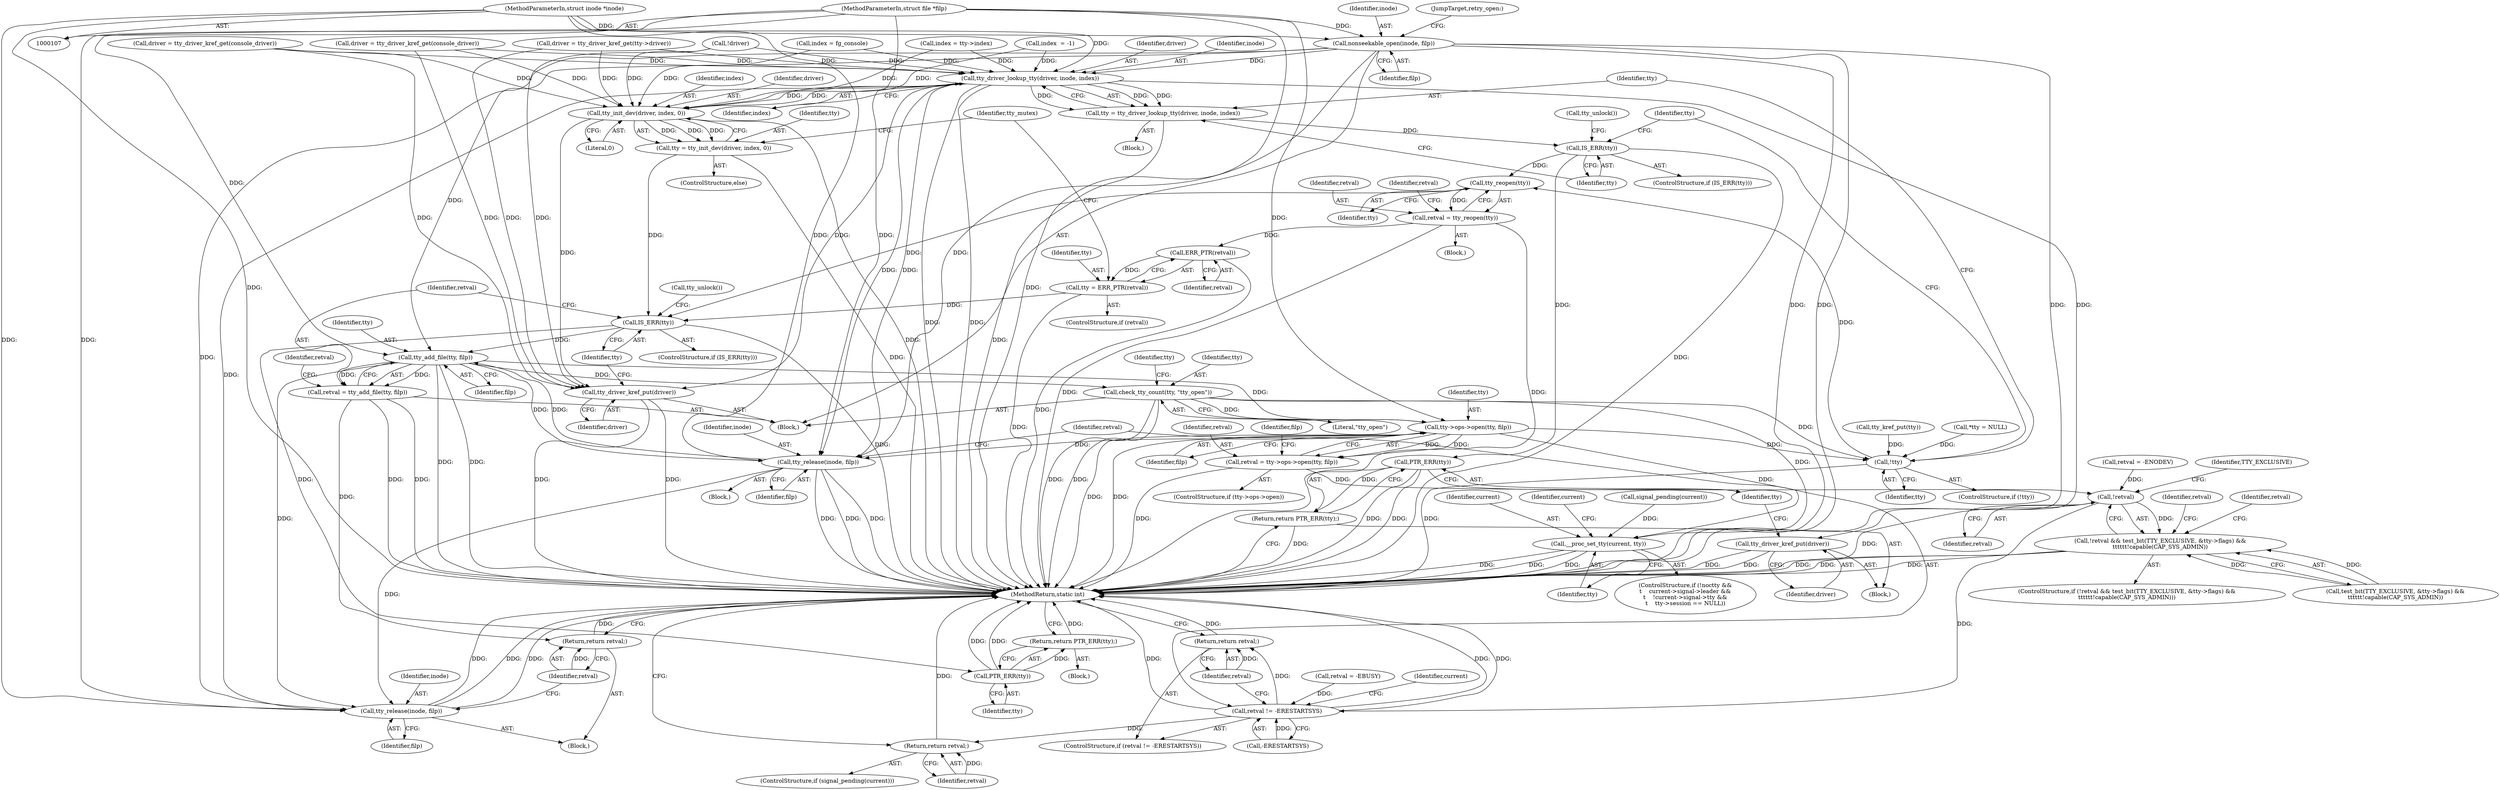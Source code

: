 digraph "0_linux_c290f8358acaeffd8e0c551ddcc24d1206143376@API" {
"1000131" [label="(Call,nonseekable_open(inode, filp))"];
"1000108" [label="(MethodParameterIn,struct inode *inode)"];
"1000109" [label="(MethodParameterIn,struct file *filp)"];
"1000275" [label="(Call,tty_driver_lookup_tty(driver, inode, index))"];
"1000273" [label="(Call,tty = tty_driver_lookup_tty(driver, inode, index))"];
"1000280" [label="(Call,IS_ERR(tty))"];
"1000290" [label="(Call,PTR_ERR(tty))"];
"1000289" [label="(Return,return PTR_ERR(tty);)"];
"1000297" [label="(Call,tty_reopen(tty))"];
"1000295" [label="(Call,retval = tty_reopen(tty))"];
"1000303" [label="(Call,ERR_PTR(retval))"];
"1000301" [label="(Call,tty = ERR_PTR(retval))"];
"1000318" [label="(Call,IS_ERR(tty))"];
"1000323" [label="(Call,PTR_ERR(tty))"];
"1000322" [label="(Return,return PTR_ERR(tty);)"];
"1000327" [label="(Call,tty_add_file(tty, filp))"];
"1000325" [label="(Call,retval = tty_add_file(tty, filp))"];
"1000337" [label="(Return,return retval;)"];
"1000334" [label="(Call,tty_release(inode, filp))"];
"1000339" [label="(Call,check_tty_count(tty, \"tty_open\"))"];
"1000270" [label="(Call,!tty)"];
"1000369" [label="(Call,tty->ops->open(tty, filp))"];
"1000367" [label="(Call,retval = tty->ops->open(tty, filp))"];
"1000384" [label="(Call,!retval)"];
"1000383" [label="(Call,!retval && test_bit(TTY_EXCLUSIVE, &tty->flags) &&\n\t\t\t\t\t\t!capable(CAP_SYS_ADMIN))"];
"1000408" [label="(Call,retval != -ERESTARTSYS)"];
"1000412" [label="(Return,return retval;)"];
"1000417" [label="(Return,return retval;)"];
"1000404" [label="(Call,tty_release(inode, filp))"];
"1000470" [label="(Call,__proc_set_tty(current, tty))"];
"1000287" [label="(Call,tty_driver_kref_put(driver))"];
"1000308" [label="(Call,tty_init_dev(driver, index, 0))"];
"1000306" [label="(Call,tty = tty_init_dev(driver, index, 0))"];
"1000315" [label="(Call,tty_driver_kref_put(driver))"];
"1000109" [label="(MethodParameterIn,struct file *filp)"];
"1000388" [label="(Identifier,TTY_EXCLUSIVE)"];
"1000131" [label="(Call,nonseekable_open(inode, filp))"];
"1000415" [label="(Call,signal_pending(current))"];
"1000174" [label="(Call,driver = tty_driver_kref_get(tty->driver))"];
"1000405" [label="(Identifier,inode)"];
"1000396" [label="(Call,retval = -EBUSY)"];
"1000386" [label="(Call,test_bit(TTY_EXCLUSIVE, &tty->flags) &&\n\t\t\t\t\t\t!capable(CAP_SYS_ADMIN))"];
"1000336" [label="(Identifier,filp)"];
"1000371" [label="(Identifier,filp)"];
"1000310" [label="(Identifier,index)"];
"1000401" [label="(Identifier,retval)"];
"1000385" [label="(Identifier,retval)"];
"1000296" [label="(Identifier,retval)"];
"1000311" [label="(Literal,0)"];
"1000331" [label="(Identifier,retval)"];
"1000133" [label="(Identifier,filp)"];
"1000367" [label="(Call,retval = tty->ops->open(tty, filp))"];
"1000370" [label="(Identifier,tty)"];
"1000321" [label="(Call,tty_unlock())"];
"1000305" [label="(ControlStructure,else)"];
"1000279" [label="(ControlStructure,if (IS_ERR(tty)))"];
"1000406" [label="(Identifier,filp)"];
"1000317" [label="(ControlStructure,if (IS_ERR(tty)))"];
"1000278" [label="(Identifier,index)"];
"1000291" [label="(Identifier,tty)"];
"1000322" [label="(Return,return PTR_ERR(tty);)"];
"1000404" [label="(Call,tty_release(inode, filp))"];
"1000383" [label="(Call,!retval && test_bit(TTY_EXCLUSIVE, &tty->flags) &&\n\t\t\t\t\t\t!capable(CAP_SYS_ADMIN))"];
"1000273" [label="(Call,tty = tty_driver_lookup_tty(driver, inode, index))"];
"1000270" [label="(Call,!tty)"];
"1000408" [label="(Call,retval != -ERESTARTSYS)"];
"1000414" [label="(ControlStructure,if (signal_pending(current)))"];
"1000323" [label="(Call,PTR_ERR(tty))"];
"1000486" [label="(MethodReturn,static int)"];
"1000301" [label="(Call,tty = ERR_PTR(retval))"];
"1000190" [label="(Call,tty_kref_put(tty))"];
"1000409" [label="(Identifier,retval)"];
"1000298" [label="(Identifier,tty)"];
"1000274" [label="(Identifier,tty)"];
"1000288" [label="(Identifier,driver)"];
"1000297" [label="(Call,tty_reopen(tty))"];
"1000334" [label="(Call,tty_release(inode, filp))"];
"1000397" [label="(Identifier,retval)"];
"1000373" [label="(Call,retval = -ENODEV)"];
"1000314" [label="(Identifier,tty_mutex)"];
"1000471" [label="(Identifier,current)"];
"1000110" [label="(Block,)"];
"1000407" [label="(ControlStructure,if (retval != -ERESTARTSYS))"];
"1000337" [label="(Return,return retval;)"];
"1000282" [label="(Block,)"];
"1000382" [label="(ControlStructure,if (!retval && test_bit(TTY_EXCLUSIVE, &tty->flags) &&\n\t\t\t\t\t\t!capable(CAP_SYS_ADMIN)))"];
"1000347" [label="(Identifier,tty)"];
"1000339" [label="(Call,check_tty_count(tty, \"tty_open\"))"];
"1000180" [label="(Call,index = tty->index)"];
"1000142" [label="(Call,index  = -1)"];
"1000304" [label="(Identifier,retval)"];
"1000413" [label="(Identifier,retval)"];
"1000299" [label="(ControlStructure,if (retval))"];
"1000335" [label="(Identifier,inode)"];
"1000402" [label="(Block,)"];
"1000308" [label="(Call,tty_init_dev(driver, index, 0))"];
"1000327" [label="(Call,tty_add_file(tty, filp))"];
"1000318" [label="(Call,IS_ERR(tty))"];
"1000332" [label="(Block,)"];
"1000340" [label="(Identifier,tty)"];
"1000307" [label="(Identifier,tty)"];
"1000272" [label="(Block,)"];
"1000132" [label="(Identifier,inode)"];
"1000448" [label="(ControlStructure,if (!noctty &&\n\t    current->signal->leader &&\n\t    !current->signal->tty &&\n\t    tty->session == NULL))"];
"1000205" [label="(Call,index = fg_console)"];
"1000112" [label="(Call,*tty = NULL)"];
"1000287" [label="(Call,tty_driver_kref_put(driver))"];
"1000329" [label="(Identifier,filp)"];
"1000276" [label="(Identifier,driver)"];
"1000303" [label="(Call,ERR_PTR(retval))"];
"1000320" [label="(Block,)"];
"1000325" [label="(Call,retval = tty_add_file(tty, filp))"];
"1000315" [label="(Call,tty_driver_kref_put(driver))"];
"1000271" [label="(Identifier,tty)"];
"1000293" [label="(Identifier,tty)"];
"1000281" [label="(Identifier,tty)"];
"1000316" [label="(Identifier,driver)"];
"1000361" [label="(ControlStructure,if (tty->ops->open))"];
"1000477" [label="(Identifier,current)"];
"1000302" [label="(Identifier,tty)"];
"1000283" [label="(Call,tty_unlock())"];
"1000134" [label="(JumpTarget,retry_open:)"];
"1000280" [label="(Call,IS_ERR(tty))"];
"1000412" [label="(Return,return retval;)"];
"1000418" [label="(Identifier,retval)"];
"1000417" [label="(Return,return retval;)"];
"1000300" [label="(Identifier,retval)"];
"1000269" [label="(ControlStructure,if (!tty))"];
"1000275" [label="(Call,tty_driver_lookup_tty(driver, inode, index))"];
"1000379" [label="(Identifier,filp)"];
"1000294" [label="(Block,)"];
"1000326" [label="(Identifier,retval)"];
"1000472" [label="(Identifier,tty)"];
"1000289" [label="(Return,return PTR_ERR(tty);)"];
"1000309" [label="(Identifier,driver)"];
"1000228" [label="(Call,driver = tty_driver_kref_get(console_driver))"];
"1000384" [label="(Call,!retval)"];
"1000290" [label="(Call,PTR_ERR(tty))"];
"1000201" [label="(Call,driver = tty_driver_kref_get(console_driver))"];
"1000328" [label="(Identifier,tty)"];
"1000338" [label="(Identifier,retval)"];
"1000319" [label="(Identifier,tty)"];
"1000470" [label="(Call,__proc_set_tty(current, tty))"];
"1000410" [label="(Call,-ERESTARTSYS)"];
"1000341" [label="(Literal,\"tty_open\")"];
"1000295" [label="(Call,retval = tty_reopen(tty))"];
"1000277" [label="(Identifier,inode)"];
"1000416" [label="(Identifier,current)"];
"1000324" [label="(Identifier,tty)"];
"1000306" [label="(Call,tty = tty_init_dev(driver, index, 0))"];
"1000369" [label="(Call,tty->ops->open(tty, filp))"];
"1000258" [label="(Call,!driver)"];
"1000368" [label="(Identifier,retval)"];
"1000108" [label="(MethodParameterIn,struct inode *inode)"];
"1000131" -> "1000110"  [label="AST: "];
"1000131" -> "1000133"  [label="CFG: "];
"1000132" -> "1000131"  [label="AST: "];
"1000133" -> "1000131"  [label="AST: "];
"1000134" -> "1000131"  [label="CFG: "];
"1000131" -> "1000486"  [label="DDG: "];
"1000131" -> "1000486"  [label="DDG: "];
"1000131" -> "1000486"  [label="DDG: "];
"1000108" -> "1000131"  [label="DDG: "];
"1000109" -> "1000131"  [label="DDG: "];
"1000131" -> "1000275"  [label="DDG: "];
"1000131" -> "1000327"  [label="DDG: "];
"1000131" -> "1000334"  [label="DDG: "];
"1000131" -> "1000404"  [label="DDG: "];
"1000108" -> "1000107"  [label="AST: "];
"1000108" -> "1000486"  [label="DDG: "];
"1000108" -> "1000275"  [label="DDG: "];
"1000108" -> "1000334"  [label="DDG: "];
"1000108" -> "1000404"  [label="DDG: "];
"1000109" -> "1000107"  [label="AST: "];
"1000109" -> "1000486"  [label="DDG: "];
"1000109" -> "1000327"  [label="DDG: "];
"1000109" -> "1000334"  [label="DDG: "];
"1000109" -> "1000369"  [label="DDG: "];
"1000109" -> "1000404"  [label="DDG: "];
"1000275" -> "1000273"  [label="AST: "];
"1000275" -> "1000278"  [label="CFG: "];
"1000276" -> "1000275"  [label="AST: "];
"1000277" -> "1000275"  [label="AST: "];
"1000278" -> "1000275"  [label="AST: "];
"1000273" -> "1000275"  [label="CFG: "];
"1000275" -> "1000486"  [label="DDG: "];
"1000275" -> "1000486"  [label="DDG: "];
"1000275" -> "1000273"  [label="DDG: "];
"1000275" -> "1000273"  [label="DDG: "];
"1000275" -> "1000273"  [label="DDG: "];
"1000258" -> "1000275"  [label="DDG: "];
"1000228" -> "1000275"  [label="DDG: "];
"1000174" -> "1000275"  [label="DDG: "];
"1000201" -> "1000275"  [label="DDG: "];
"1000404" -> "1000275"  [label="DDG: "];
"1000205" -> "1000275"  [label="DDG: "];
"1000180" -> "1000275"  [label="DDG: "];
"1000142" -> "1000275"  [label="DDG: "];
"1000275" -> "1000287"  [label="DDG: "];
"1000275" -> "1000308"  [label="DDG: "];
"1000275" -> "1000308"  [label="DDG: "];
"1000275" -> "1000315"  [label="DDG: "];
"1000275" -> "1000334"  [label="DDG: "];
"1000275" -> "1000404"  [label="DDG: "];
"1000273" -> "1000272"  [label="AST: "];
"1000274" -> "1000273"  [label="AST: "];
"1000281" -> "1000273"  [label="CFG: "];
"1000273" -> "1000486"  [label="DDG: "];
"1000273" -> "1000280"  [label="DDG: "];
"1000280" -> "1000279"  [label="AST: "];
"1000280" -> "1000281"  [label="CFG: "];
"1000281" -> "1000280"  [label="AST: "];
"1000283" -> "1000280"  [label="CFG: "];
"1000293" -> "1000280"  [label="CFG: "];
"1000280" -> "1000486"  [label="DDG: "];
"1000280" -> "1000290"  [label="DDG: "];
"1000280" -> "1000297"  [label="DDG: "];
"1000290" -> "1000289"  [label="AST: "];
"1000290" -> "1000291"  [label="CFG: "];
"1000291" -> "1000290"  [label="AST: "];
"1000289" -> "1000290"  [label="CFG: "];
"1000290" -> "1000486"  [label="DDG: "];
"1000290" -> "1000486"  [label="DDG: "];
"1000290" -> "1000289"  [label="DDG: "];
"1000289" -> "1000282"  [label="AST: "];
"1000486" -> "1000289"  [label="CFG: "];
"1000289" -> "1000486"  [label="DDG: "];
"1000297" -> "1000295"  [label="AST: "];
"1000297" -> "1000298"  [label="CFG: "];
"1000298" -> "1000297"  [label="AST: "];
"1000295" -> "1000297"  [label="CFG: "];
"1000297" -> "1000295"  [label="DDG: "];
"1000270" -> "1000297"  [label="DDG: "];
"1000297" -> "1000318"  [label="DDG: "];
"1000295" -> "1000294"  [label="AST: "];
"1000296" -> "1000295"  [label="AST: "];
"1000300" -> "1000295"  [label="CFG: "];
"1000295" -> "1000486"  [label="DDG: "];
"1000295" -> "1000486"  [label="DDG: "];
"1000295" -> "1000303"  [label="DDG: "];
"1000303" -> "1000301"  [label="AST: "];
"1000303" -> "1000304"  [label="CFG: "];
"1000304" -> "1000303"  [label="AST: "];
"1000301" -> "1000303"  [label="CFG: "];
"1000303" -> "1000486"  [label="DDG: "];
"1000303" -> "1000301"  [label="DDG: "];
"1000301" -> "1000299"  [label="AST: "];
"1000302" -> "1000301"  [label="AST: "];
"1000314" -> "1000301"  [label="CFG: "];
"1000301" -> "1000486"  [label="DDG: "];
"1000301" -> "1000318"  [label="DDG: "];
"1000318" -> "1000317"  [label="AST: "];
"1000318" -> "1000319"  [label="CFG: "];
"1000319" -> "1000318"  [label="AST: "];
"1000321" -> "1000318"  [label="CFG: "];
"1000326" -> "1000318"  [label="CFG: "];
"1000318" -> "1000486"  [label="DDG: "];
"1000306" -> "1000318"  [label="DDG: "];
"1000318" -> "1000323"  [label="DDG: "];
"1000318" -> "1000327"  [label="DDG: "];
"1000323" -> "1000322"  [label="AST: "];
"1000323" -> "1000324"  [label="CFG: "];
"1000324" -> "1000323"  [label="AST: "];
"1000322" -> "1000323"  [label="CFG: "];
"1000323" -> "1000486"  [label="DDG: "];
"1000323" -> "1000486"  [label="DDG: "];
"1000323" -> "1000322"  [label="DDG: "];
"1000322" -> "1000320"  [label="AST: "];
"1000486" -> "1000322"  [label="CFG: "];
"1000322" -> "1000486"  [label="DDG: "];
"1000327" -> "1000325"  [label="AST: "];
"1000327" -> "1000329"  [label="CFG: "];
"1000328" -> "1000327"  [label="AST: "];
"1000329" -> "1000327"  [label="AST: "];
"1000325" -> "1000327"  [label="CFG: "];
"1000327" -> "1000486"  [label="DDG: "];
"1000327" -> "1000486"  [label="DDG: "];
"1000327" -> "1000325"  [label="DDG: "];
"1000327" -> "1000325"  [label="DDG: "];
"1000404" -> "1000327"  [label="DDG: "];
"1000327" -> "1000334"  [label="DDG: "];
"1000327" -> "1000339"  [label="DDG: "];
"1000327" -> "1000369"  [label="DDG: "];
"1000327" -> "1000404"  [label="DDG: "];
"1000325" -> "1000110"  [label="AST: "];
"1000326" -> "1000325"  [label="AST: "];
"1000331" -> "1000325"  [label="CFG: "];
"1000325" -> "1000486"  [label="DDG: "];
"1000325" -> "1000486"  [label="DDG: "];
"1000325" -> "1000337"  [label="DDG: "];
"1000337" -> "1000332"  [label="AST: "];
"1000337" -> "1000338"  [label="CFG: "];
"1000338" -> "1000337"  [label="AST: "];
"1000486" -> "1000337"  [label="CFG: "];
"1000337" -> "1000486"  [label="DDG: "];
"1000338" -> "1000337"  [label="DDG: "];
"1000334" -> "1000332"  [label="AST: "];
"1000334" -> "1000336"  [label="CFG: "];
"1000335" -> "1000334"  [label="AST: "];
"1000336" -> "1000334"  [label="AST: "];
"1000338" -> "1000334"  [label="CFG: "];
"1000334" -> "1000486"  [label="DDG: "];
"1000334" -> "1000486"  [label="DDG: "];
"1000334" -> "1000486"  [label="DDG: "];
"1000404" -> "1000334"  [label="DDG: "];
"1000339" -> "1000110"  [label="AST: "];
"1000339" -> "1000341"  [label="CFG: "];
"1000340" -> "1000339"  [label="AST: "];
"1000341" -> "1000339"  [label="AST: "];
"1000347" -> "1000339"  [label="CFG: "];
"1000339" -> "1000486"  [label="DDG: "];
"1000339" -> "1000486"  [label="DDG: "];
"1000339" -> "1000270"  [label="DDG: "];
"1000339" -> "1000369"  [label="DDG: "];
"1000339" -> "1000470"  [label="DDG: "];
"1000270" -> "1000269"  [label="AST: "];
"1000270" -> "1000271"  [label="CFG: "];
"1000271" -> "1000270"  [label="AST: "];
"1000274" -> "1000270"  [label="CFG: "];
"1000293" -> "1000270"  [label="CFG: "];
"1000270" -> "1000486"  [label="DDG: "];
"1000369" -> "1000270"  [label="DDG: "];
"1000190" -> "1000270"  [label="DDG: "];
"1000112" -> "1000270"  [label="DDG: "];
"1000369" -> "1000367"  [label="AST: "];
"1000369" -> "1000371"  [label="CFG: "];
"1000370" -> "1000369"  [label="AST: "];
"1000371" -> "1000369"  [label="AST: "];
"1000367" -> "1000369"  [label="CFG: "];
"1000369" -> "1000486"  [label="DDG: "];
"1000369" -> "1000486"  [label="DDG: "];
"1000369" -> "1000367"  [label="DDG: "];
"1000369" -> "1000367"  [label="DDG: "];
"1000369" -> "1000404"  [label="DDG: "];
"1000369" -> "1000470"  [label="DDG: "];
"1000367" -> "1000361"  [label="AST: "];
"1000368" -> "1000367"  [label="AST: "];
"1000379" -> "1000367"  [label="CFG: "];
"1000367" -> "1000486"  [label="DDG: "];
"1000367" -> "1000384"  [label="DDG: "];
"1000384" -> "1000383"  [label="AST: "];
"1000384" -> "1000385"  [label="CFG: "];
"1000385" -> "1000384"  [label="AST: "];
"1000388" -> "1000384"  [label="CFG: "];
"1000383" -> "1000384"  [label="CFG: "];
"1000384" -> "1000486"  [label="DDG: "];
"1000384" -> "1000383"  [label="DDG: "];
"1000373" -> "1000384"  [label="DDG: "];
"1000384" -> "1000408"  [label="DDG: "];
"1000383" -> "1000382"  [label="AST: "];
"1000383" -> "1000386"  [label="CFG: "];
"1000386" -> "1000383"  [label="AST: "];
"1000397" -> "1000383"  [label="CFG: "];
"1000401" -> "1000383"  [label="CFG: "];
"1000383" -> "1000486"  [label="DDG: "];
"1000383" -> "1000486"  [label="DDG: "];
"1000383" -> "1000486"  [label="DDG: "];
"1000386" -> "1000383"  [label="DDG: "];
"1000386" -> "1000383"  [label="DDG: "];
"1000408" -> "1000407"  [label="AST: "];
"1000408" -> "1000410"  [label="CFG: "];
"1000409" -> "1000408"  [label="AST: "];
"1000410" -> "1000408"  [label="AST: "];
"1000413" -> "1000408"  [label="CFG: "];
"1000416" -> "1000408"  [label="CFG: "];
"1000408" -> "1000486"  [label="DDG: "];
"1000408" -> "1000486"  [label="DDG: "];
"1000408" -> "1000486"  [label="DDG: "];
"1000396" -> "1000408"  [label="DDG: "];
"1000410" -> "1000408"  [label="DDG: "];
"1000408" -> "1000412"  [label="DDG: "];
"1000408" -> "1000417"  [label="DDG: "];
"1000412" -> "1000407"  [label="AST: "];
"1000412" -> "1000413"  [label="CFG: "];
"1000413" -> "1000412"  [label="AST: "];
"1000486" -> "1000412"  [label="CFG: "];
"1000412" -> "1000486"  [label="DDG: "];
"1000413" -> "1000412"  [label="DDG: "];
"1000417" -> "1000414"  [label="AST: "];
"1000417" -> "1000418"  [label="CFG: "];
"1000418" -> "1000417"  [label="AST: "];
"1000486" -> "1000417"  [label="CFG: "];
"1000417" -> "1000486"  [label="DDG: "];
"1000418" -> "1000417"  [label="DDG: "];
"1000404" -> "1000402"  [label="AST: "];
"1000404" -> "1000406"  [label="CFG: "];
"1000405" -> "1000404"  [label="AST: "];
"1000406" -> "1000404"  [label="AST: "];
"1000409" -> "1000404"  [label="CFG: "];
"1000404" -> "1000486"  [label="DDG: "];
"1000404" -> "1000486"  [label="DDG: "];
"1000404" -> "1000486"  [label="DDG: "];
"1000470" -> "1000448"  [label="AST: "];
"1000470" -> "1000472"  [label="CFG: "];
"1000471" -> "1000470"  [label="AST: "];
"1000472" -> "1000470"  [label="AST: "];
"1000477" -> "1000470"  [label="CFG: "];
"1000470" -> "1000486"  [label="DDG: "];
"1000470" -> "1000486"  [label="DDG: "];
"1000470" -> "1000486"  [label="DDG: "];
"1000415" -> "1000470"  [label="DDG: "];
"1000287" -> "1000282"  [label="AST: "];
"1000287" -> "1000288"  [label="CFG: "];
"1000288" -> "1000287"  [label="AST: "];
"1000291" -> "1000287"  [label="CFG: "];
"1000287" -> "1000486"  [label="DDG: "];
"1000287" -> "1000486"  [label="DDG: "];
"1000308" -> "1000306"  [label="AST: "];
"1000308" -> "1000311"  [label="CFG: "];
"1000309" -> "1000308"  [label="AST: "];
"1000310" -> "1000308"  [label="AST: "];
"1000311" -> "1000308"  [label="AST: "];
"1000306" -> "1000308"  [label="CFG: "];
"1000308" -> "1000486"  [label="DDG: "];
"1000308" -> "1000306"  [label="DDG: "];
"1000308" -> "1000306"  [label="DDG: "];
"1000308" -> "1000306"  [label="DDG: "];
"1000258" -> "1000308"  [label="DDG: "];
"1000228" -> "1000308"  [label="DDG: "];
"1000174" -> "1000308"  [label="DDG: "];
"1000201" -> "1000308"  [label="DDG: "];
"1000205" -> "1000308"  [label="DDG: "];
"1000180" -> "1000308"  [label="DDG: "];
"1000142" -> "1000308"  [label="DDG: "];
"1000308" -> "1000315"  [label="DDG: "];
"1000306" -> "1000305"  [label="AST: "];
"1000307" -> "1000306"  [label="AST: "];
"1000314" -> "1000306"  [label="CFG: "];
"1000306" -> "1000486"  [label="DDG: "];
"1000315" -> "1000110"  [label="AST: "];
"1000315" -> "1000316"  [label="CFG: "];
"1000316" -> "1000315"  [label="AST: "];
"1000319" -> "1000315"  [label="CFG: "];
"1000315" -> "1000486"  [label="DDG: "];
"1000315" -> "1000486"  [label="DDG: "];
"1000258" -> "1000315"  [label="DDG: "];
"1000228" -> "1000315"  [label="DDG: "];
"1000174" -> "1000315"  [label="DDG: "];
"1000201" -> "1000315"  [label="DDG: "];
}

